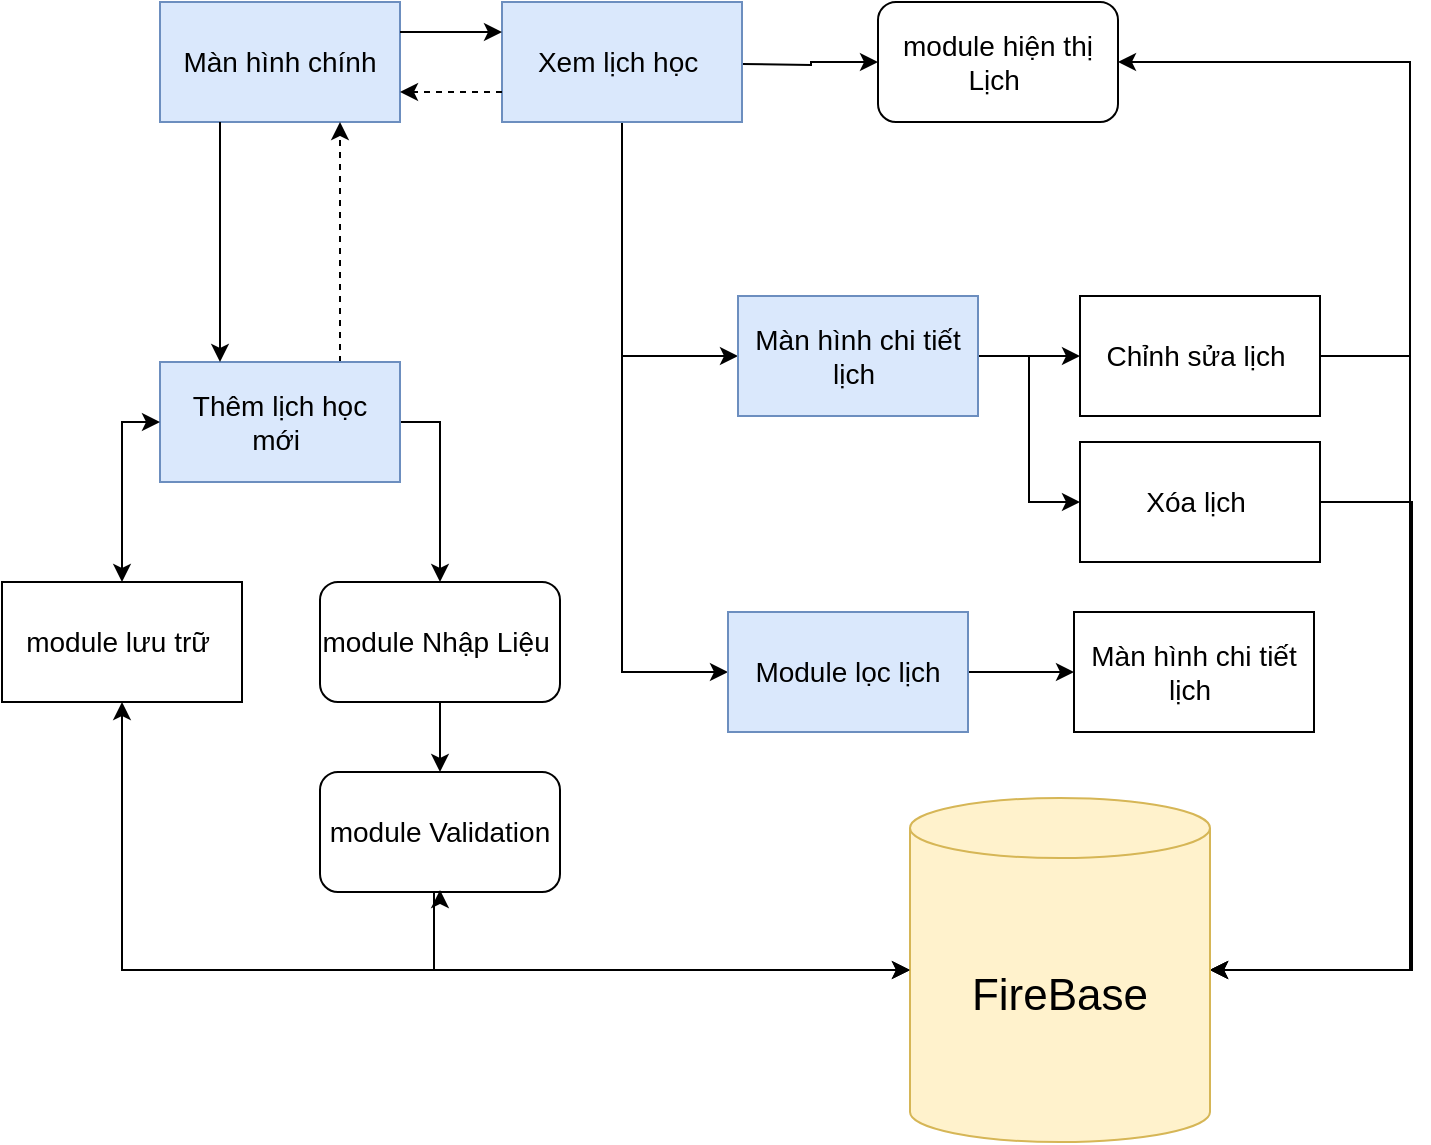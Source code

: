 <mxfile version="26.1.1">
  <diagram name="Trang-1" id="ORxAmMaDdlTtxqpF9dGt">
    <mxGraphModel dx="994" dy="570" grid="0" gridSize="10" guides="1" tooltips="1" connect="1" arrows="1" fold="1" page="1" pageScale="1" pageWidth="850" pageHeight="1100" math="0" shadow="0">
      <root>
        <mxCell id="0" />
        <mxCell id="1" parent="0" />
        <mxCell id="LlOoHlAyNaWawW_gWCKP-1" value="Màn hình chính" style="rounded=0;whiteSpace=wrap;html=1;fillColor=#dae8fc;strokeColor=#6c8ebf;fontSize=14;" vertex="1" parent="1">
          <mxGeometry x="99" y="40" width="120" height="60" as="geometry" />
        </mxCell>
        <mxCell id="LlOoHlAyNaWawW_gWCKP-18" style="edgeStyle=orthogonalEdgeStyle;rounded=0;orthogonalLoop=1;jettySize=auto;html=1;entryX=0.5;entryY=0;entryDx=0;entryDy=0;exitX=1;exitY=0.5;exitDx=0;exitDy=0;fontSize=14;" edge="1" parent="1" source="LlOoHlAyNaWawW_gWCKP-2" target="LlOoHlAyNaWawW_gWCKP-9">
          <mxGeometry relative="1" as="geometry" />
        </mxCell>
        <mxCell id="LlOoHlAyNaWawW_gWCKP-37" style="edgeStyle=orthogonalEdgeStyle;rounded=0;orthogonalLoop=1;jettySize=auto;html=1;exitX=0.75;exitY=0;exitDx=0;exitDy=0;entryX=0.75;entryY=1;entryDx=0;entryDy=0;dashed=1;fontSize=14;" edge="1" parent="1" source="LlOoHlAyNaWawW_gWCKP-2" target="LlOoHlAyNaWawW_gWCKP-1">
          <mxGeometry relative="1" as="geometry" />
        </mxCell>
        <mxCell id="LlOoHlAyNaWawW_gWCKP-2" value="Thêm lịch học mới&amp;nbsp;" style="rounded=0;whiteSpace=wrap;html=1;fillColor=#dae8fc;strokeColor=#6c8ebf;fontSize=14;" vertex="1" parent="1">
          <mxGeometry x="99" y="220" width="120" height="60" as="geometry" />
        </mxCell>
        <mxCell id="LlOoHlAyNaWawW_gWCKP-12" style="edgeStyle=orthogonalEdgeStyle;rounded=0;orthogonalLoop=1;jettySize=auto;html=1;entryX=0;entryY=0.5;entryDx=0;entryDy=0;fontSize=14;" edge="1" parent="1" target="LlOoHlAyNaWawW_gWCKP-4">
          <mxGeometry relative="1" as="geometry">
            <mxPoint x="390" y="71" as="sourcePoint" />
          </mxGeometry>
        </mxCell>
        <mxCell id="LlOoHlAyNaWawW_gWCKP-13" style="edgeStyle=orthogonalEdgeStyle;rounded=0;orthogonalLoop=1;jettySize=auto;html=1;entryX=0;entryY=0.5;entryDx=0;entryDy=0;fontSize=14;" edge="1" parent="1" source="LlOoHlAyNaWawW_gWCKP-3" target="LlOoHlAyNaWawW_gWCKP-6">
          <mxGeometry relative="1" as="geometry" />
        </mxCell>
        <mxCell id="LlOoHlAyNaWawW_gWCKP-30" style="edgeStyle=orthogonalEdgeStyle;rounded=0;orthogonalLoop=1;jettySize=auto;html=1;entryX=0;entryY=0.5;entryDx=0;entryDy=0;fontSize=14;" edge="1" parent="1" source="LlOoHlAyNaWawW_gWCKP-3" target="LlOoHlAyNaWawW_gWCKP-29">
          <mxGeometry relative="1" as="geometry" />
        </mxCell>
        <mxCell id="LlOoHlAyNaWawW_gWCKP-3" value="Xem lịch học&amp;nbsp;" style="rounded=0;whiteSpace=wrap;html=1;fillColor=#dae8fc;strokeColor=#6c8ebf;fontSize=14;" vertex="1" parent="1">
          <mxGeometry x="270" y="40" width="120" height="60" as="geometry" />
        </mxCell>
        <mxCell id="LlOoHlAyNaWawW_gWCKP-4" value="module hiện thị Lịch&amp;nbsp;" style="rounded=1;whiteSpace=wrap;html=1;fontSize=14;" vertex="1" parent="1">
          <mxGeometry x="458" y="40" width="120" height="60" as="geometry" />
        </mxCell>
        <mxCell id="LlOoHlAyNaWawW_gWCKP-15" style="edgeStyle=orthogonalEdgeStyle;rounded=0;orthogonalLoop=1;jettySize=auto;html=1;entryX=0;entryY=0.5;entryDx=0;entryDy=0;fontSize=14;" edge="1" parent="1" source="LlOoHlAyNaWawW_gWCKP-6" target="LlOoHlAyNaWawW_gWCKP-7">
          <mxGeometry relative="1" as="geometry" />
        </mxCell>
        <mxCell id="LlOoHlAyNaWawW_gWCKP-16" style="edgeStyle=orthogonalEdgeStyle;rounded=0;orthogonalLoop=1;jettySize=auto;html=1;exitX=1;exitY=0.5;exitDx=0;exitDy=0;entryX=0;entryY=0.5;entryDx=0;entryDy=0;fontSize=14;" edge="1" parent="1" source="LlOoHlAyNaWawW_gWCKP-6" target="LlOoHlAyNaWawW_gWCKP-8">
          <mxGeometry relative="1" as="geometry" />
        </mxCell>
        <mxCell id="LlOoHlAyNaWawW_gWCKP-6" value="Màn hình chi tiết lịch&amp;nbsp;" style="rounded=0;whiteSpace=wrap;html=1;fillColor=#dae8fc;strokeColor=#6c8ebf;fontSize=14;" vertex="1" parent="1">
          <mxGeometry x="388" y="187" width="120" height="60" as="geometry" />
        </mxCell>
        <mxCell id="LlOoHlAyNaWawW_gWCKP-7" value="Chỉnh sửa lịch&amp;nbsp;" style="rounded=0;whiteSpace=wrap;html=1;fontSize=14;" vertex="1" parent="1">
          <mxGeometry x="559" y="187" width="120" height="60" as="geometry" />
        </mxCell>
        <mxCell id="LlOoHlAyNaWawW_gWCKP-24" style="edgeStyle=orthogonalEdgeStyle;rounded=0;orthogonalLoop=1;jettySize=auto;html=1;fontSize=14;entryX=1;entryY=0.5;entryDx=0;entryDy=0;entryPerimeter=0;" edge="1" parent="1" source="LlOoHlAyNaWawW_gWCKP-8" target="LlOoHlAyNaWawW_gWCKP-47">
          <mxGeometry relative="1" as="geometry">
            <mxPoint x="727" y="290" as="targetPoint" />
            <Array as="points">
              <mxPoint x="725" y="290" />
              <mxPoint x="725" y="524" />
            </Array>
          </mxGeometry>
        </mxCell>
        <mxCell id="LlOoHlAyNaWawW_gWCKP-8" value="Xóa lịch&amp;nbsp;" style="rounded=0;whiteSpace=wrap;html=1;fontSize=14;" vertex="1" parent="1">
          <mxGeometry x="559" y="260" width="120" height="60" as="geometry" />
        </mxCell>
        <mxCell id="LlOoHlAyNaWawW_gWCKP-43" style="edgeStyle=orthogonalEdgeStyle;rounded=0;orthogonalLoop=1;jettySize=auto;html=1;entryX=0.5;entryY=0;entryDx=0;entryDy=0;fontSize=14;" edge="1" parent="1" source="LlOoHlAyNaWawW_gWCKP-9" target="LlOoHlAyNaWawW_gWCKP-42">
          <mxGeometry relative="1" as="geometry" />
        </mxCell>
        <mxCell id="LlOoHlAyNaWawW_gWCKP-9" value="module Nhập Liệu&amp;nbsp;" style="rounded=1;whiteSpace=wrap;html=1;fontSize=14;" vertex="1" parent="1">
          <mxGeometry x="179" y="330" width="120" height="60" as="geometry" />
        </mxCell>
        <mxCell id="LlOoHlAyNaWawW_gWCKP-10" value="module lưu trữ&amp;nbsp;" style="rounded=0;whiteSpace=wrap;html=1;fontSize=14;" vertex="1" parent="1">
          <mxGeometry x="20" y="330" width="120" height="60" as="geometry" />
        </mxCell>
        <mxCell id="LlOoHlAyNaWawW_gWCKP-22" style="edgeStyle=orthogonalEdgeStyle;rounded=0;orthogonalLoop=1;jettySize=auto;html=1;entryX=1;entryY=0.5;entryDx=0;entryDy=0;entryPerimeter=0;fontSize=14;" edge="1" parent="1" source="LlOoHlAyNaWawW_gWCKP-7" target="LlOoHlAyNaWawW_gWCKP-47">
          <mxGeometry relative="1" as="geometry">
            <mxPoint x="728" y="217.5" as="targetPoint" />
            <Array as="points">
              <mxPoint x="724" y="217" />
              <mxPoint x="724" y="524" />
            </Array>
          </mxGeometry>
        </mxCell>
        <mxCell id="LlOoHlAyNaWawW_gWCKP-25" value="" style="endArrow=classic;startArrow=classic;html=1;rounded=0;entryX=0;entryY=0.5;entryDx=0;entryDy=0;exitX=0.5;exitY=0;exitDx=0;exitDy=0;edgeStyle=orthogonalEdgeStyle;fontSize=14;" edge="1" parent="1" source="LlOoHlAyNaWawW_gWCKP-10" target="LlOoHlAyNaWawW_gWCKP-2">
          <mxGeometry width="50" height="50" relative="1" as="geometry">
            <mxPoint x="14" y="275" as="sourcePoint" />
            <mxPoint x="64" y="225" as="targetPoint" />
          </mxGeometry>
        </mxCell>
        <mxCell id="LlOoHlAyNaWawW_gWCKP-27" value="" style="endArrow=classic;startArrow=classic;html=1;rounded=0;entryX=1;entryY=0.5;entryDx=0;entryDy=0;entryPerimeter=0;exitX=1;exitY=0.5;exitDx=0;exitDy=0;fontSize=14;edgeStyle=orthogonalEdgeStyle;" edge="1" parent="1" source="LlOoHlAyNaWawW_gWCKP-4" target="LlOoHlAyNaWawW_gWCKP-47">
          <mxGeometry width="50" height="50" relative="1" as="geometry">
            <mxPoint x="564" y="65" as="sourcePoint" />
            <mxPoint x="632" y="70" as="targetPoint" />
            <Array as="points">
              <mxPoint x="724" y="70" />
              <mxPoint x="724" y="524" />
            </Array>
          </mxGeometry>
        </mxCell>
        <mxCell id="LlOoHlAyNaWawW_gWCKP-41" style="edgeStyle=orthogonalEdgeStyle;rounded=0;orthogonalLoop=1;jettySize=auto;html=1;exitX=1;exitY=0.5;exitDx=0;exitDy=0;entryX=0;entryY=0.5;entryDx=0;entryDy=0;fontSize=14;" edge="1" parent="1" source="LlOoHlAyNaWawW_gWCKP-29" target="LlOoHlAyNaWawW_gWCKP-40">
          <mxGeometry relative="1" as="geometry" />
        </mxCell>
        <mxCell id="LlOoHlAyNaWawW_gWCKP-29" value="Module lọc lịch" style="rounded=0;whiteSpace=wrap;html=1;fillColor=#dae8fc;strokeColor=#6c8ebf;fontSize=14;" vertex="1" parent="1">
          <mxGeometry x="383" y="345" width="120" height="60" as="geometry" />
        </mxCell>
        <mxCell id="LlOoHlAyNaWawW_gWCKP-33" value="" style="endArrow=classic;startArrow=classic;html=1;rounded=0;entryX=0.5;entryY=1;entryDx=0;entryDy=0;fontSize=14;exitX=0;exitY=0.5;exitDx=0;exitDy=0;exitPerimeter=0;edgeStyle=orthogonalEdgeStyle;" edge="1" parent="1" source="LlOoHlAyNaWawW_gWCKP-47" target="LlOoHlAyNaWawW_gWCKP-10">
          <mxGeometry width="50" height="50" relative="1" as="geometry">
            <mxPoint x="80" y="443" as="sourcePoint" />
            <mxPoint x="69" y="398" as="targetPoint" />
          </mxGeometry>
        </mxCell>
        <mxCell id="LlOoHlAyNaWawW_gWCKP-34" value="" style="endArrow=classic;html=1;rounded=0;exitX=0.25;exitY=1;exitDx=0;exitDy=0;entryX=0.25;entryY=0;entryDx=0;entryDy=0;fontSize=14;" edge="1" parent="1" source="LlOoHlAyNaWawW_gWCKP-1" target="LlOoHlAyNaWawW_gWCKP-2">
          <mxGeometry width="50" height="50" relative="1" as="geometry">
            <mxPoint x="177" y="168" as="sourcePoint" />
            <mxPoint x="227" y="118" as="targetPoint" />
          </mxGeometry>
        </mxCell>
        <mxCell id="LlOoHlAyNaWawW_gWCKP-40" value="Màn hình chi tiết lịch&amp;nbsp;" style="rounded=0;whiteSpace=wrap;html=1;fontSize=14;" vertex="1" parent="1">
          <mxGeometry x="556" y="345" width="120" height="60" as="geometry" />
        </mxCell>
        <mxCell id="LlOoHlAyNaWawW_gWCKP-42" value="module Validation" style="rounded=1;whiteSpace=wrap;html=1;fontSize=14;" vertex="1" parent="1">
          <mxGeometry x="179" y="425" width="120" height="60" as="geometry" />
        </mxCell>
        <mxCell id="LlOoHlAyNaWawW_gWCKP-44" value="" style="endArrow=classic;html=1;rounded=0;exitX=1;exitY=0.25;exitDx=0;exitDy=0;entryX=0;entryY=0.25;entryDx=0;entryDy=0;fontSize=14;" edge="1" parent="1" source="LlOoHlAyNaWawW_gWCKP-1" target="LlOoHlAyNaWawW_gWCKP-3">
          <mxGeometry width="50" height="50" relative="1" as="geometry">
            <mxPoint x="246" y="63" as="sourcePoint" />
            <mxPoint x="296" y="13" as="targetPoint" />
          </mxGeometry>
        </mxCell>
        <mxCell id="LlOoHlAyNaWawW_gWCKP-45" value="" style="endArrow=classic;html=1;rounded=0;exitX=0;exitY=0.75;exitDx=0;exitDy=0;entryX=1;entryY=0.75;entryDx=0;entryDy=0;dashed=1;fontSize=14;" edge="1" parent="1" source="LlOoHlAyNaWawW_gWCKP-3" target="LlOoHlAyNaWawW_gWCKP-1">
          <mxGeometry width="50" height="50" relative="1" as="geometry">
            <mxPoint x="229" y="65" as="sourcePoint" />
            <mxPoint x="280" y="65" as="targetPoint" />
          </mxGeometry>
        </mxCell>
        <mxCell id="LlOoHlAyNaWawW_gWCKP-47" value="FireBase" style="shape=cylinder3;whiteSpace=wrap;html=1;boundedLbl=1;backgroundOutline=1;size=15;fillColor=#fff2cc;strokeColor=#d6b656;fontSize=22;" vertex="1" parent="1">
          <mxGeometry x="474" y="438" width="150" height="172" as="geometry" />
        </mxCell>
        <mxCell id="LlOoHlAyNaWawW_gWCKP-48" value="" style="endArrow=classic;startArrow=classic;html=1;rounded=0;entryX=0.5;entryY=1;entryDx=0;entryDy=0;fontSize=14;edgeStyle=orthogonalEdgeStyle;" edge="1" parent="1" source="LlOoHlAyNaWawW_gWCKP-47">
          <mxGeometry width="50" height="50" relative="1" as="geometry">
            <mxPoint x="178" y="542" as="sourcePoint" />
            <mxPoint x="239" y="484" as="targetPoint" />
            <Array as="points">
              <mxPoint x="236" y="524" />
              <mxPoint x="236" y="485" />
            </Array>
          </mxGeometry>
        </mxCell>
      </root>
    </mxGraphModel>
  </diagram>
</mxfile>
